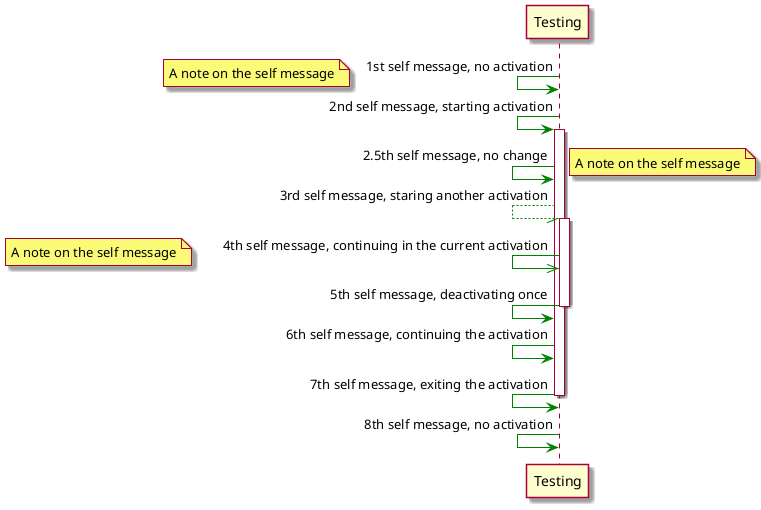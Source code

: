 @startuml
'!pragma teoz true
skin rose
skinparam sequence {
ArrowColor Green
}
'Participant Test
'Participant Testing
'Participant Test2

Testing <- Testing #red: 1st self message, no activation
    note left
      A note on the self message
    endnote
Testing <- Testing ++: 2nd self message, starting activation
Testing <- Testing : 2.5th self message, no change
    note right
      A note on the self message
    endnote
Testing \\-- Testing ++: 3rd self message, staring another activation
Testing <<- Testing : 4th self message, continuing in the current activation
    note left
      A note on the self message
    endnote
Testing <- Testing --: 5th self message, deactivating once

Testing <- Testing : 6th self message, continuing the activation
Testing <- Testing --: 7th self message, exiting the activation
Testing <- Testing : 8th self message, no activation
@enduml


